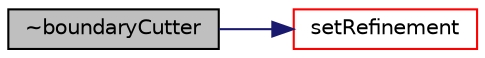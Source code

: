 digraph "~boundaryCutter"
{
  bgcolor="transparent";
  edge [fontname="Helvetica",fontsize="10",labelfontname="Helvetica",labelfontsize="10"];
  node [fontname="Helvetica",fontsize="10",shape=record];
  rankdir="LR";
  Node1 [label="~boundaryCutter",height=0.2,width=0.4,color="black", fillcolor="grey75", style="filled", fontcolor="black"];
  Node1 -> Node2 [color="midnightblue",fontsize="10",style="solid",fontname="Helvetica"];
  Node2 [label="setRefinement",height=0.2,width=0.4,color="red",URL="$a00151.html#af2a66719cccb66a09867e321aae596bd",tooltip="Do actual cutting with cut description. Inserts mesh changes. "];
}
